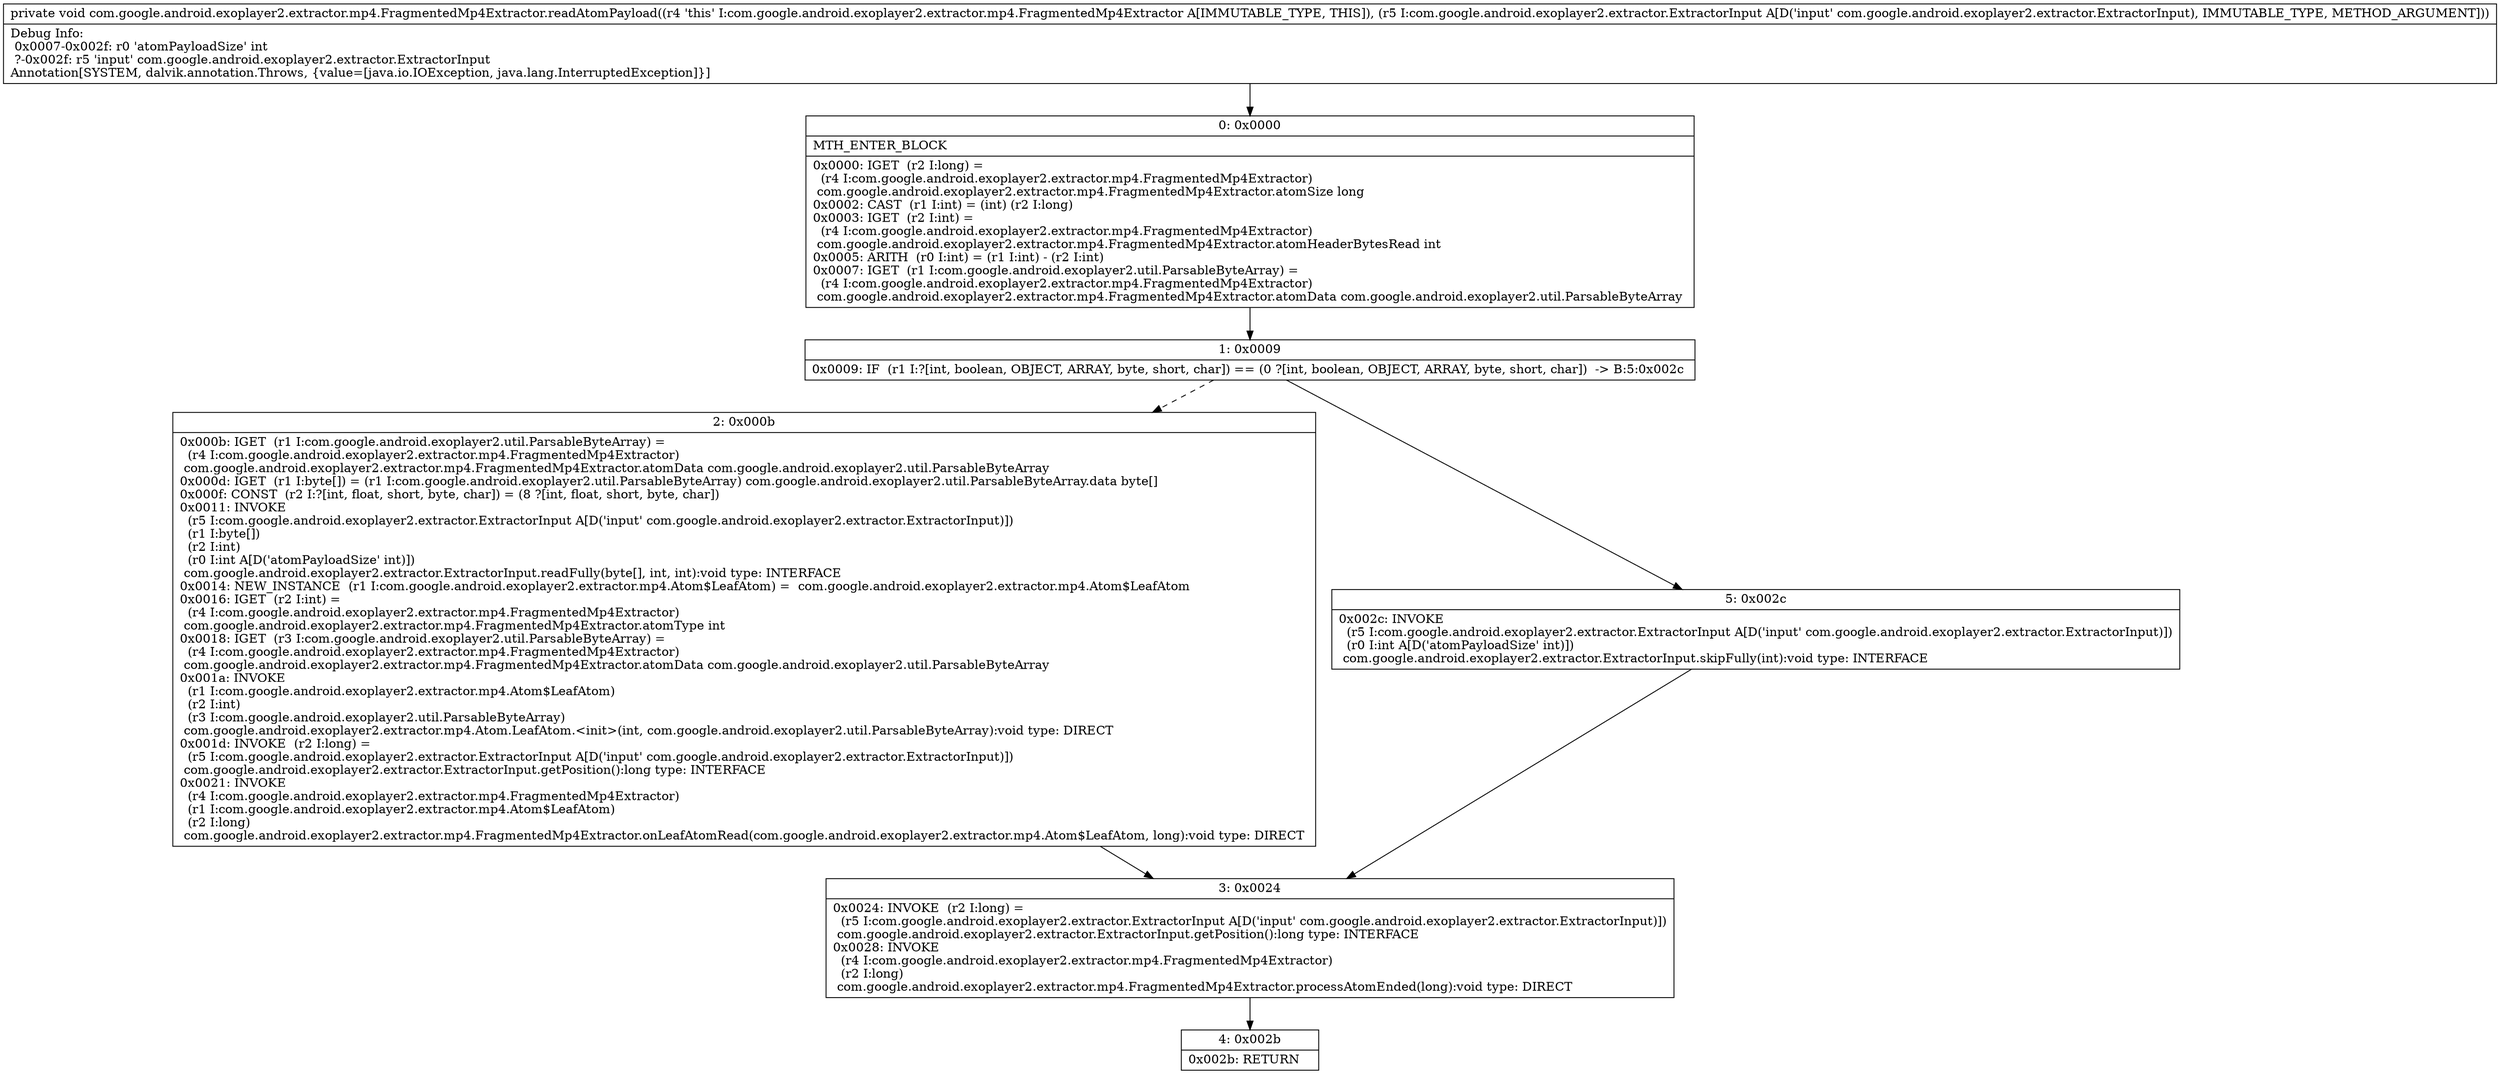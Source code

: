 digraph "CFG forcom.google.android.exoplayer2.extractor.mp4.FragmentedMp4Extractor.readAtomPayload(Lcom\/google\/android\/exoplayer2\/extractor\/ExtractorInput;)V" {
Node_0 [shape=record,label="{0\:\ 0x0000|MTH_ENTER_BLOCK\l|0x0000: IGET  (r2 I:long) = \l  (r4 I:com.google.android.exoplayer2.extractor.mp4.FragmentedMp4Extractor)\l com.google.android.exoplayer2.extractor.mp4.FragmentedMp4Extractor.atomSize long \l0x0002: CAST  (r1 I:int) = (int) (r2 I:long) \l0x0003: IGET  (r2 I:int) = \l  (r4 I:com.google.android.exoplayer2.extractor.mp4.FragmentedMp4Extractor)\l com.google.android.exoplayer2.extractor.mp4.FragmentedMp4Extractor.atomHeaderBytesRead int \l0x0005: ARITH  (r0 I:int) = (r1 I:int) \- (r2 I:int) \l0x0007: IGET  (r1 I:com.google.android.exoplayer2.util.ParsableByteArray) = \l  (r4 I:com.google.android.exoplayer2.extractor.mp4.FragmentedMp4Extractor)\l com.google.android.exoplayer2.extractor.mp4.FragmentedMp4Extractor.atomData com.google.android.exoplayer2.util.ParsableByteArray \l}"];
Node_1 [shape=record,label="{1\:\ 0x0009|0x0009: IF  (r1 I:?[int, boolean, OBJECT, ARRAY, byte, short, char]) == (0 ?[int, boolean, OBJECT, ARRAY, byte, short, char])  \-\> B:5:0x002c \l}"];
Node_2 [shape=record,label="{2\:\ 0x000b|0x000b: IGET  (r1 I:com.google.android.exoplayer2.util.ParsableByteArray) = \l  (r4 I:com.google.android.exoplayer2.extractor.mp4.FragmentedMp4Extractor)\l com.google.android.exoplayer2.extractor.mp4.FragmentedMp4Extractor.atomData com.google.android.exoplayer2.util.ParsableByteArray \l0x000d: IGET  (r1 I:byte[]) = (r1 I:com.google.android.exoplayer2.util.ParsableByteArray) com.google.android.exoplayer2.util.ParsableByteArray.data byte[] \l0x000f: CONST  (r2 I:?[int, float, short, byte, char]) = (8 ?[int, float, short, byte, char]) \l0x0011: INVOKE  \l  (r5 I:com.google.android.exoplayer2.extractor.ExtractorInput A[D('input' com.google.android.exoplayer2.extractor.ExtractorInput)])\l  (r1 I:byte[])\l  (r2 I:int)\l  (r0 I:int A[D('atomPayloadSize' int)])\l com.google.android.exoplayer2.extractor.ExtractorInput.readFully(byte[], int, int):void type: INTERFACE \l0x0014: NEW_INSTANCE  (r1 I:com.google.android.exoplayer2.extractor.mp4.Atom$LeafAtom) =  com.google.android.exoplayer2.extractor.mp4.Atom$LeafAtom \l0x0016: IGET  (r2 I:int) = \l  (r4 I:com.google.android.exoplayer2.extractor.mp4.FragmentedMp4Extractor)\l com.google.android.exoplayer2.extractor.mp4.FragmentedMp4Extractor.atomType int \l0x0018: IGET  (r3 I:com.google.android.exoplayer2.util.ParsableByteArray) = \l  (r4 I:com.google.android.exoplayer2.extractor.mp4.FragmentedMp4Extractor)\l com.google.android.exoplayer2.extractor.mp4.FragmentedMp4Extractor.atomData com.google.android.exoplayer2.util.ParsableByteArray \l0x001a: INVOKE  \l  (r1 I:com.google.android.exoplayer2.extractor.mp4.Atom$LeafAtom)\l  (r2 I:int)\l  (r3 I:com.google.android.exoplayer2.util.ParsableByteArray)\l com.google.android.exoplayer2.extractor.mp4.Atom.LeafAtom.\<init\>(int, com.google.android.exoplayer2.util.ParsableByteArray):void type: DIRECT \l0x001d: INVOKE  (r2 I:long) = \l  (r5 I:com.google.android.exoplayer2.extractor.ExtractorInput A[D('input' com.google.android.exoplayer2.extractor.ExtractorInput)])\l com.google.android.exoplayer2.extractor.ExtractorInput.getPosition():long type: INTERFACE \l0x0021: INVOKE  \l  (r4 I:com.google.android.exoplayer2.extractor.mp4.FragmentedMp4Extractor)\l  (r1 I:com.google.android.exoplayer2.extractor.mp4.Atom$LeafAtom)\l  (r2 I:long)\l com.google.android.exoplayer2.extractor.mp4.FragmentedMp4Extractor.onLeafAtomRead(com.google.android.exoplayer2.extractor.mp4.Atom$LeafAtom, long):void type: DIRECT \l}"];
Node_3 [shape=record,label="{3\:\ 0x0024|0x0024: INVOKE  (r2 I:long) = \l  (r5 I:com.google.android.exoplayer2.extractor.ExtractorInput A[D('input' com.google.android.exoplayer2.extractor.ExtractorInput)])\l com.google.android.exoplayer2.extractor.ExtractorInput.getPosition():long type: INTERFACE \l0x0028: INVOKE  \l  (r4 I:com.google.android.exoplayer2.extractor.mp4.FragmentedMp4Extractor)\l  (r2 I:long)\l com.google.android.exoplayer2.extractor.mp4.FragmentedMp4Extractor.processAtomEnded(long):void type: DIRECT \l}"];
Node_4 [shape=record,label="{4\:\ 0x002b|0x002b: RETURN   \l}"];
Node_5 [shape=record,label="{5\:\ 0x002c|0x002c: INVOKE  \l  (r5 I:com.google.android.exoplayer2.extractor.ExtractorInput A[D('input' com.google.android.exoplayer2.extractor.ExtractorInput)])\l  (r0 I:int A[D('atomPayloadSize' int)])\l com.google.android.exoplayer2.extractor.ExtractorInput.skipFully(int):void type: INTERFACE \l}"];
MethodNode[shape=record,label="{private void com.google.android.exoplayer2.extractor.mp4.FragmentedMp4Extractor.readAtomPayload((r4 'this' I:com.google.android.exoplayer2.extractor.mp4.FragmentedMp4Extractor A[IMMUTABLE_TYPE, THIS]), (r5 I:com.google.android.exoplayer2.extractor.ExtractorInput A[D('input' com.google.android.exoplayer2.extractor.ExtractorInput), IMMUTABLE_TYPE, METHOD_ARGUMENT]))  | Debug Info:\l  0x0007\-0x002f: r0 'atomPayloadSize' int\l  ?\-0x002f: r5 'input' com.google.android.exoplayer2.extractor.ExtractorInput\lAnnotation[SYSTEM, dalvik.annotation.Throws, \{value=[java.io.IOException, java.lang.InterruptedException]\}]\l}"];
MethodNode -> Node_0;
Node_0 -> Node_1;
Node_1 -> Node_2[style=dashed];
Node_1 -> Node_5;
Node_2 -> Node_3;
Node_3 -> Node_4;
Node_5 -> Node_3;
}

